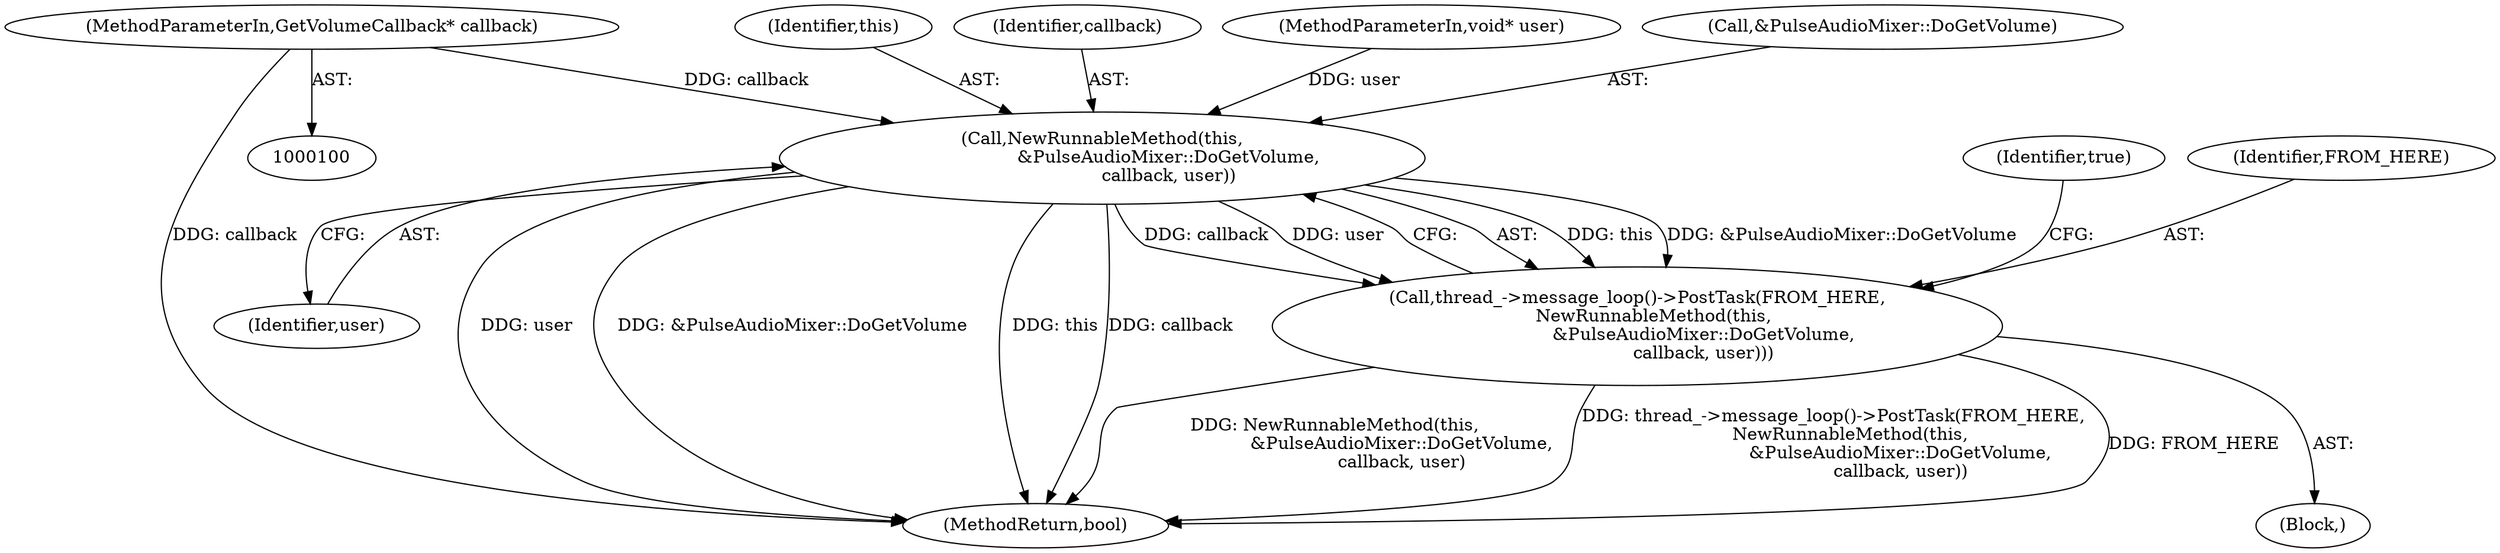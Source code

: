 digraph "1_Chrome_51dfe5e3b332bcea02fb4d4c7493ae841106dd9b_17@pointer" {
"1000101" [label="(MethodParameterIn,GetVolumeCallback* callback)"];
"1000112" [label="(Call,NewRunnableMethod(this,\n                        &PulseAudioMixer::DoGetVolume,\n                        callback, user))"];
"1000110" [label="(Call,thread_->message_loop()->PostTask(FROM_HERE,\n      NewRunnableMethod(this,\n                        &PulseAudioMixer::DoGetVolume,\n                        callback, user)))"];
"1000113" [label="(Identifier,this)"];
"1000117" [label="(Identifier,user)"];
"1000110" [label="(Call,thread_->message_loop()->PostTask(FROM_HERE,\n      NewRunnableMethod(this,\n                        &PulseAudioMixer::DoGetVolume,\n                        callback, user)))"];
"1000120" [label="(MethodReturn,bool)"];
"1000116" [label="(Identifier,callback)"];
"1000102" [label="(MethodParameterIn,void* user)"];
"1000103" [label="(Block,)"];
"1000119" [label="(Identifier,true)"];
"1000111" [label="(Identifier,FROM_HERE)"];
"1000101" [label="(MethodParameterIn,GetVolumeCallback* callback)"];
"1000112" [label="(Call,NewRunnableMethod(this,\n                        &PulseAudioMixer::DoGetVolume,\n                        callback, user))"];
"1000114" [label="(Call,&PulseAudioMixer::DoGetVolume)"];
"1000101" -> "1000100"  [label="AST: "];
"1000101" -> "1000120"  [label="DDG: callback"];
"1000101" -> "1000112"  [label="DDG: callback"];
"1000112" -> "1000110"  [label="AST: "];
"1000112" -> "1000117"  [label="CFG: "];
"1000113" -> "1000112"  [label="AST: "];
"1000114" -> "1000112"  [label="AST: "];
"1000116" -> "1000112"  [label="AST: "];
"1000117" -> "1000112"  [label="AST: "];
"1000110" -> "1000112"  [label="CFG: "];
"1000112" -> "1000120"  [label="DDG: user"];
"1000112" -> "1000120"  [label="DDG: &PulseAudioMixer::DoGetVolume"];
"1000112" -> "1000120"  [label="DDG: this"];
"1000112" -> "1000120"  [label="DDG: callback"];
"1000112" -> "1000110"  [label="DDG: this"];
"1000112" -> "1000110"  [label="DDG: &PulseAudioMixer::DoGetVolume"];
"1000112" -> "1000110"  [label="DDG: callback"];
"1000112" -> "1000110"  [label="DDG: user"];
"1000102" -> "1000112"  [label="DDG: user"];
"1000110" -> "1000103"  [label="AST: "];
"1000111" -> "1000110"  [label="AST: "];
"1000119" -> "1000110"  [label="CFG: "];
"1000110" -> "1000120"  [label="DDG: NewRunnableMethod(this,\n                        &PulseAudioMixer::DoGetVolume,\n                        callback, user)"];
"1000110" -> "1000120"  [label="DDG: thread_->message_loop()->PostTask(FROM_HERE,\n      NewRunnableMethod(this,\n                        &PulseAudioMixer::DoGetVolume,\n                        callback, user))"];
"1000110" -> "1000120"  [label="DDG: FROM_HERE"];
}
